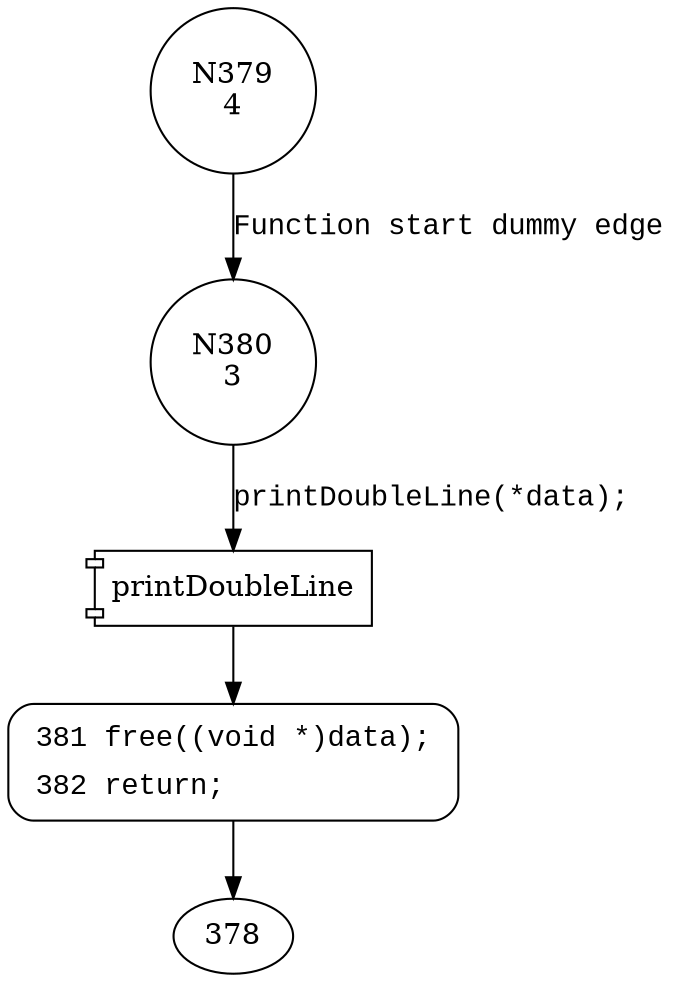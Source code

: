 digraph CWE122_Heap_Based_Buffer_Overflow__sizeof_double_51b_badSink {
379 [shape="circle" label="N379\n4"]
380 [shape="circle" label="N380\n3"]
381 [shape="circle" label="N381\n2"]
381 [style="filled,bold" penwidth="1" fillcolor="white" fontname="Courier New" shape="Mrecord" label=<<table border="0" cellborder="0" cellpadding="3" bgcolor="white"><tr><td align="right">381</td><td align="left">free((void *)data);</td></tr><tr><td align="right">382</td><td align="left">return;</td></tr></table>>]
381 -> 378[label=""]
379 -> 380 [label="Function start dummy edge" fontname="Courier New"]
100008 [shape="component" label="printDoubleLine"]
380 -> 100008 [label="printDoubleLine(*data);" fontname="Courier New"]
100008 -> 381 [label="" fontname="Courier New"]
}
